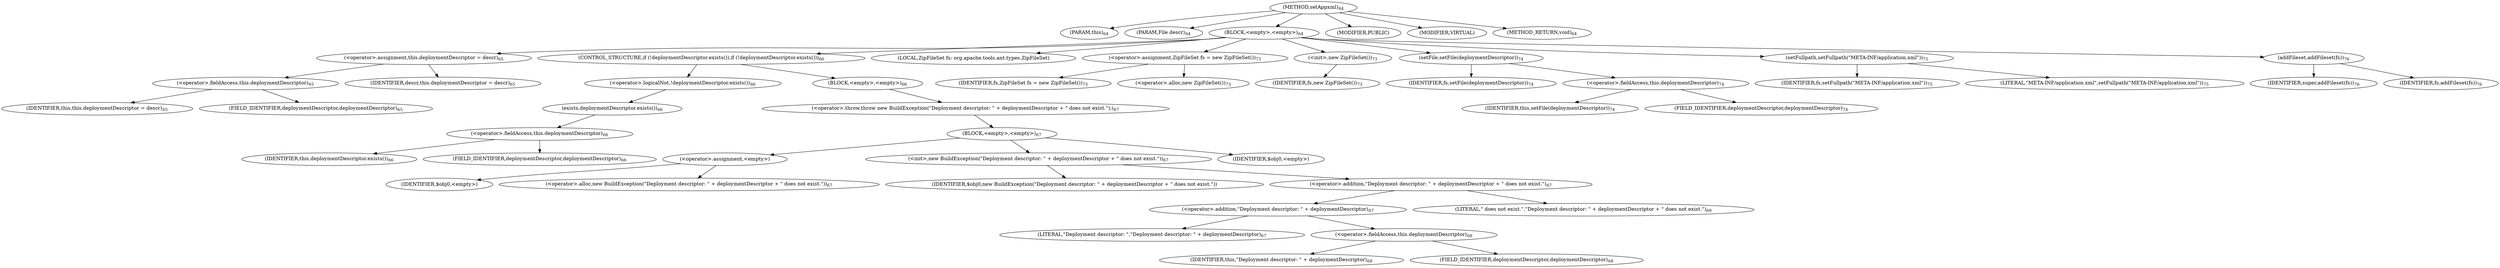 digraph "setAppxml" {  
"49" [label = <(METHOD,setAppxml)<SUB>64</SUB>> ]
"50" [label = <(PARAM,this)<SUB>64</SUB>> ]
"51" [label = <(PARAM,File descr)<SUB>64</SUB>> ]
"52" [label = <(BLOCK,&lt;empty&gt;,&lt;empty&gt;)<SUB>64</SUB>> ]
"53" [label = <(&lt;operator&gt;.assignment,this.deploymentDescriptor = descr)<SUB>65</SUB>> ]
"54" [label = <(&lt;operator&gt;.fieldAccess,this.deploymentDescriptor)<SUB>65</SUB>> ]
"55" [label = <(IDENTIFIER,this,this.deploymentDescriptor = descr)<SUB>65</SUB>> ]
"56" [label = <(FIELD_IDENTIFIER,deploymentDescriptor,deploymentDescriptor)<SUB>65</SUB>> ]
"57" [label = <(IDENTIFIER,descr,this.deploymentDescriptor = descr)<SUB>65</SUB>> ]
"58" [label = <(CONTROL_STRUCTURE,if (!deploymentDescriptor.exists()),if (!deploymentDescriptor.exists()))<SUB>66</SUB>> ]
"59" [label = <(&lt;operator&gt;.logicalNot,!deploymentDescriptor.exists())<SUB>66</SUB>> ]
"60" [label = <(exists,deploymentDescriptor.exists())<SUB>66</SUB>> ]
"61" [label = <(&lt;operator&gt;.fieldAccess,this.deploymentDescriptor)<SUB>66</SUB>> ]
"62" [label = <(IDENTIFIER,this,deploymentDescriptor.exists())<SUB>66</SUB>> ]
"63" [label = <(FIELD_IDENTIFIER,deploymentDescriptor,deploymentDescriptor)<SUB>66</SUB>> ]
"64" [label = <(BLOCK,&lt;empty&gt;,&lt;empty&gt;)<SUB>66</SUB>> ]
"65" [label = <(&lt;operator&gt;.throw,throw new BuildException(&quot;Deployment descriptor: &quot; + deploymentDescriptor + &quot; does not exist.&quot;);)<SUB>67</SUB>> ]
"66" [label = <(BLOCK,&lt;empty&gt;,&lt;empty&gt;)<SUB>67</SUB>> ]
"67" [label = <(&lt;operator&gt;.assignment,&lt;empty&gt;)> ]
"68" [label = <(IDENTIFIER,$obj0,&lt;empty&gt;)> ]
"69" [label = <(&lt;operator&gt;.alloc,new BuildException(&quot;Deployment descriptor: &quot; + deploymentDescriptor + &quot; does not exist.&quot;))<SUB>67</SUB>> ]
"70" [label = <(&lt;init&gt;,new BuildException(&quot;Deployment descriptor: &quot; + deploymentDescriptor + &quot; does not exist.&quot;))<SUB>67</SUB>> ]
"71" [label = <(IDENTIFIER,$obj0,new BuildException(&quot;Deployment descriptor: &quot; + deploymentDescriptor + &quot; does not exist.&quot;))> ]
"72" [label = <(&lt;operator&gt;.addition,&quot;Deployment descriptor: &quot; + deploymentDescriptor + &quot; does not exist.&quot;)<SUB>67</SUB>> ]
"73" [label = <(&lt;operator&gt;.addition,&quot;Deployment descriptor: &quot; + deploymentDescriptor)<SUB>67</SUB>> ]
"74" [label = <(LITERAL,&quot;Deployment descriptor: &quot;,&quot;Deployment descriptor: &quot; + deploymentDescriptor)<SUB>67</SUB>> ]
"75" [label = <(&lt;operator&gt;.fieldAccess,this.deploymentDescriptor)<SUB>68</SUB>> ]
"76" [label = <(IDENTIFIER,this,&quot;Deployment descriptor: &quot; + deploymentDescriptor)<SUB>68</SUB>> ]
"77" [label = <(FIELD_IDENTIFIER,deploymentDescriptor,deploymentDescriptor)<SUB>68</SUB>> ]
"78" [label = <(LITERAL,&quot; does not exist.&quot;,&quot;Deployment descriptor: &quot; + deploymentDescriptor + &quot; does not exist.&quot;)<SUB>69</SUB>> ]
"79" [label = <(IDENTIFIER,$obj0,&lt;empty&gt;)> ]
"8" [label = <(LOCAL,ZipFileSet fs: org.apache.tools.ant.types.ZipFileSet)> ]
"80" [label = <(&lt;operator&gt;.assignment,ZipFileSet fs = new ZipFileSet())<SUB>73</SUB>> ]
"81" [label = <(IDENTIFIER,fs,ZipFileSet fs = new ZipFileSet())<SUB>73</SUB>> ]
"82" [label = <(&lt;operator&gt;.alloc,new ZipFileSet())<SUB>73</SUB>> ]
"83" [label = <(&lt;init&gt;,new ZipFileSet())<SUB>73</SUB>> ]
"7" [label = <(IDENTIFIER,fs,new ZipFileSet())<SUB>73</SUB>> ]
"84" [label = <(setFile,setFile(deploymentDescriptor))<SUB>74</SUB>> ]
"85" [label = <(IDENTIFIER,fs,setFile(deploymentDescriptor))<SUB>74</SUB>> ]
"86" [label = <(&lt;operator&gt;.fieldAccess,this.deploymentDescriptor)<SUB>74</SUB>> ]
"87" [label = <(IDENTIFIER,this,setFile(deploymentDescriptor))<SUB>74</SUB>> ]
"88" [label = <(FIELD_IDENTIFIER,deploymentDescriptor,deploymentDescriptor)<SUB>74</SUB>> ]
"89" [label = <(setFullpath,setFullpath(&quot;META-INF/application.xml&quot;))<SUB>75</SUB>> ]
"90" [label = <(IDENTIFIER,fs,setFullpath(&quot;META-INF/application.xml&quot;))<SUB>75</SUB>> ]
"91" [label = <(LITERAL,&quot;META-INF/application.xml&quot;,setFullpath(&quot;META-INF/application.xml&quot;))<SUB>75</SUB>> ]
"92" [label = <(addFileset,addFileset(fs))<SUB>76</SUB>> ]
"93" [label = <(IDENTIFIER,super,addFileset(fs))<SUB>76</SUB>> ]
"94" [label = <(IDENTIFIER,fs,addFileset(fs))<SUB>76</SUB>> ]
"95" [label = <(MODIFIER,PUBLIC)> ]
"96" [label = <(MODIFIER,VIRTUAL)> ]
"97" [label = <(METHOD_RETURN,void)<SUB>64</SUB>> ]
  "49" -> "50" 
  "49" -> "51" 
  "49" -> "52" 
  "49" -> "95" 
  "49" -> "96" 
  "49" -> "97" 
  "52" -> "53" 
  "52" -> "58" 
  "52" -> "8" 
  "52" -> "80" 
  "52" -> "83" 
  "52" -> "84" 
  "52" -> "89" 
  "52" -> "92" 
  "53" -> "54" 
  "53" -> "57" 
  "54" -> "55" 
  "54" -> "56" 
  "58" -> "59" 
  "58" -> "64" 
  "59" -> "60" 
  "60" -> "61" 
  "61" -> "62" 
  "61" -> "63" 
  "64" -> "65" 
  "65" -> "66" 
  "66" -> "67" 
  "66" -> "70" 
  "66" -> "79" 
  "67" -> "68" 
  "67" -> "69" 
  "70" -> "71" 
  "70" -> "72" 
  "72" -> "73" 
  "72" -> "78" 
  "73" -> "74" 
  "73" -> "75" 
  "75" -> "76" 
  "75" -> "77" 
  "80" -> "81" 
  "80" -> "82" 
  "83" -> "7" 
  "84" -> "85" 
  "84" -> "86" 
  "86" -> "87" 
  "86" -> "88" 
  "89" -> "90" 
  "89" -> "91" 
  "92" -> "93" 
  "92" -> "94" 
}
